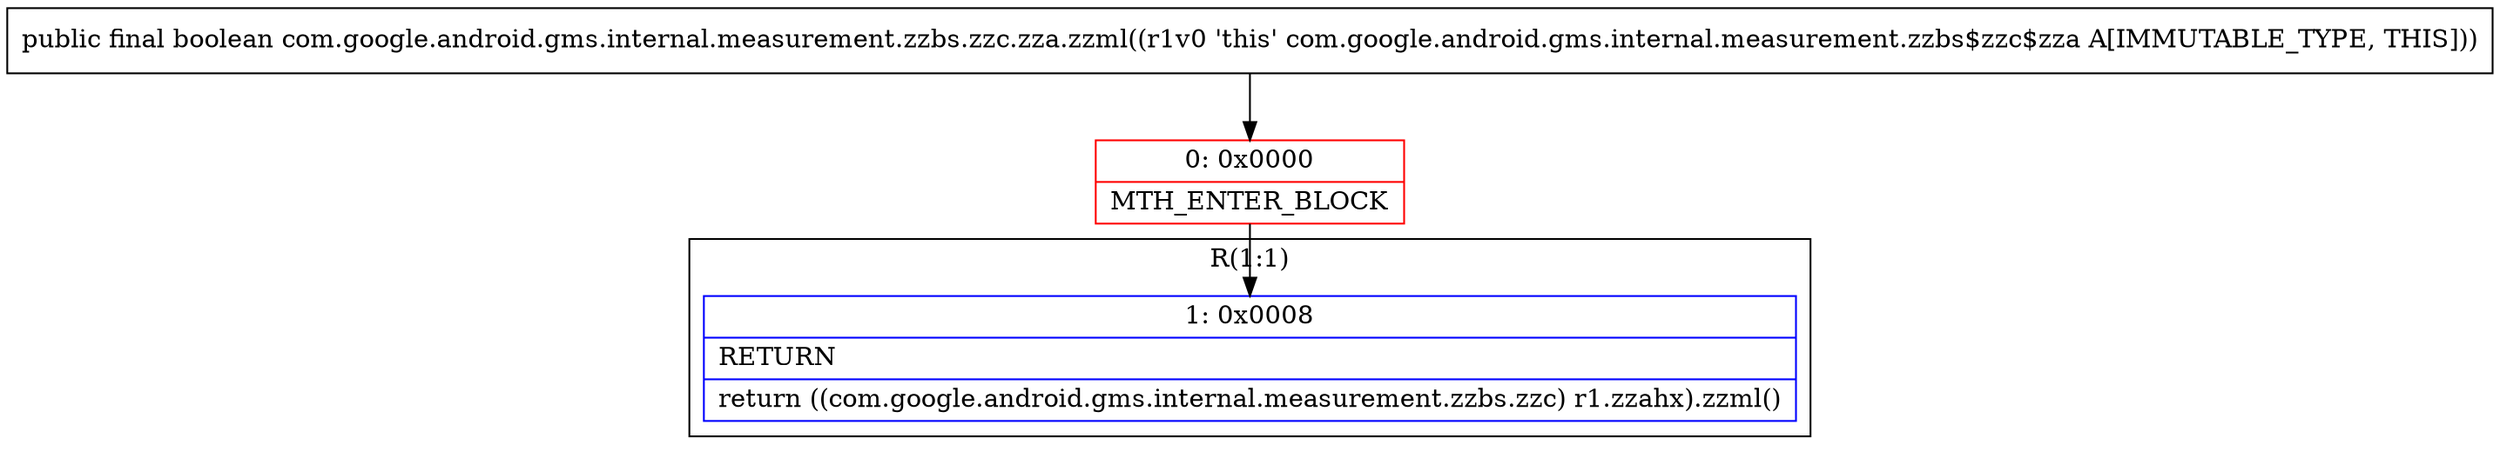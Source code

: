 digraph "CFG forcom.google.android.gms.internal.measurement.zzbs.zzc.zza.zzml()Z" {
subgraph cluster_Region_957917456 {
label = "R(1:1)";
node [shape=record,color=blue];
Node_1 [shape=record,label="{1\:\ 0x0008|RETURN\l|return ((com.google.android.gms.internal.measurement.zzbs.zzc) r1.zzahx).zzml()\l}"];
}
Node_0 [shape=record,color=red,label="{0\:\ 0x0000|MTH_ENTER_BLOCK\l}"];
MethodNode[shape=record,label="{public final boolean com.google.android.gms.internal.measurement.zzbs.zzc.zza.zzml((r1v0 'this' com.google.android.gms.internal.measurement.zzbs$zzc$zza A[IMMUTABLE_TYPE, THIS])) }"];
MethodNode -> Node_0;
Node_0 -> Node_1;
}

